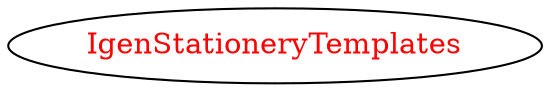 digraph dependencyGraph {
 concentrate=true;
 ranksep="2.0";
 rankdir="LR"; 
 splines="ortho";
"IgenStationeryTemplates" [fontcolor="red"];
}